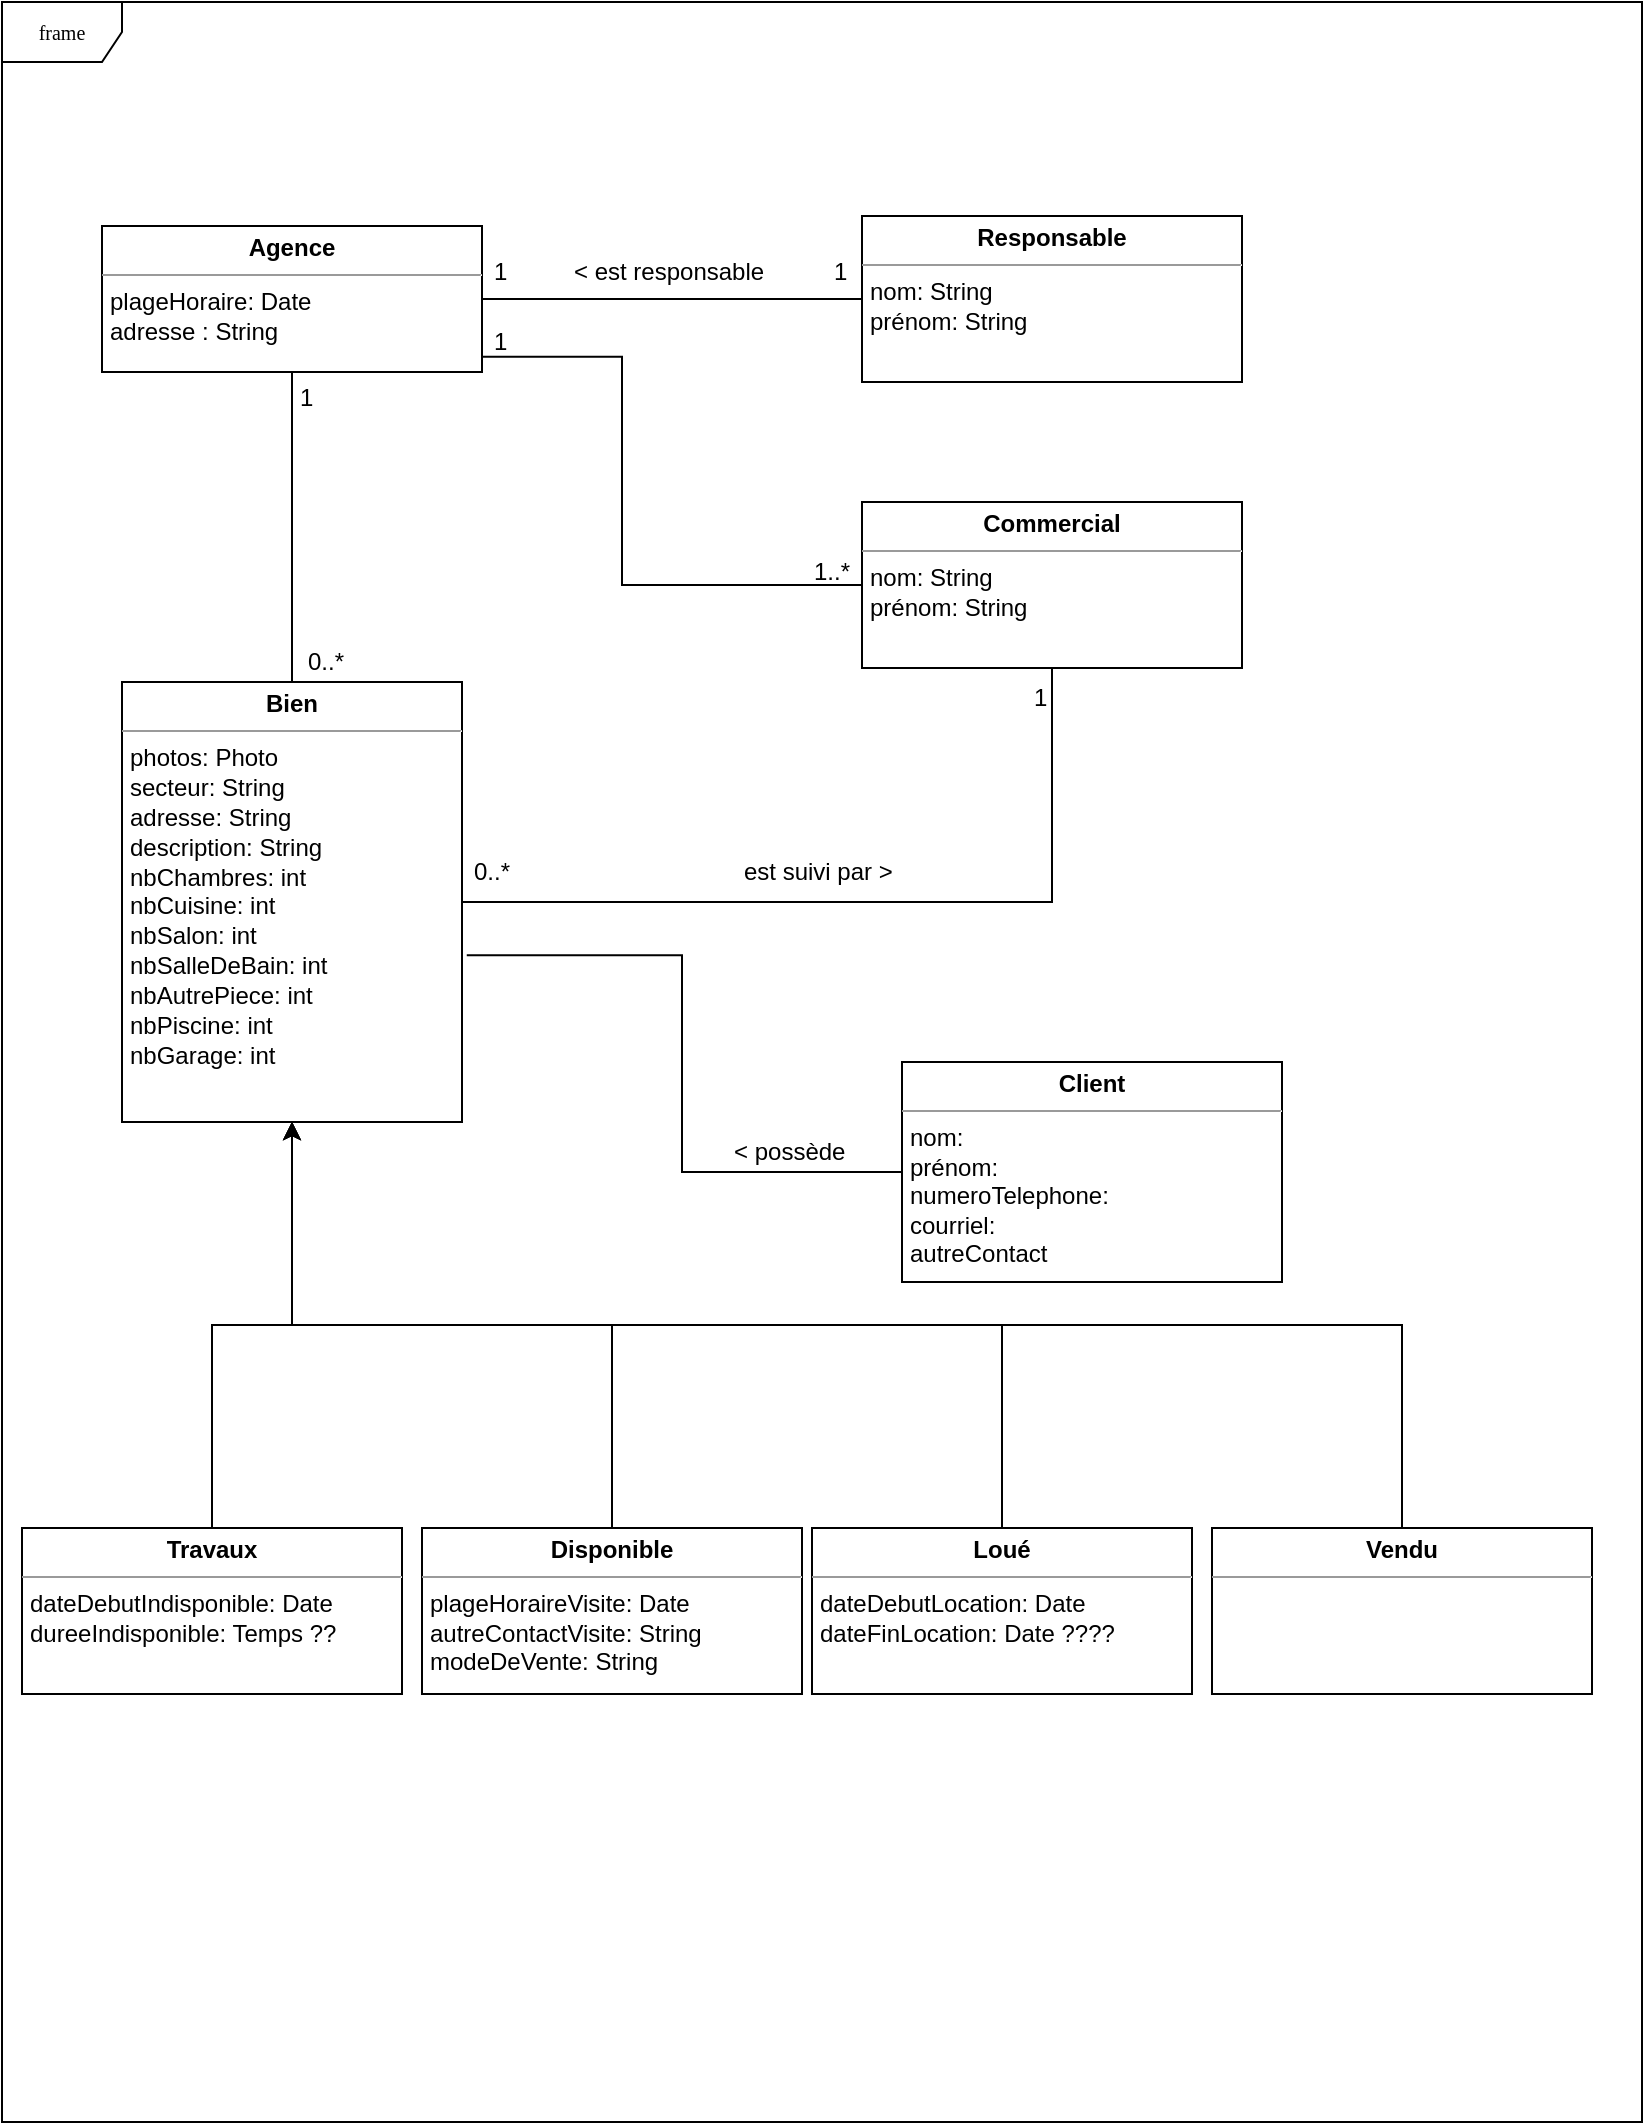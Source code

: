 <mxfile version="24.7.17">
  <diagram name="Page-1" id="c4acf3e9-155e-7222-9cf6-157b1a14988f">
    <mxGraphModel dx="1050" dy="557" grid="1" gridSize="10" guides="1" tooltips="1" connect="1" arrows="1" fold="1" page="1" pageScale="1" pageWidth="850" pageHeight="1100" background="none" math="0" shadow="0">
      <root>
        <mxCell id="0" />
        <mxCell id="1" parent="0" />
        <mxCell id="17acba5748e5396b-1" value="frame" style="shape=umlFrame;whiteSpace=wrap;html=1;rounded=0;shadow=0;comic=0;labelBackgroundColor=none;strokeWidth=1;fontFamily=Verdana;fontSize=10;align=center;" parent="1" vertex="1">
          <mxGeometry x="20" y="10" width="820" height="1060" as="geometry" />
        </mxCell>
        <mxCell id="36yHzRBE7xyR8ITZILOC-4" value="" style="edgeStyle=orthogonalEdgeStyle;rounded=0;orthogonalLoop=1;jettySize=auto;html=1;endArrow=none;endFill=0;" parent="1" source="5d2195bd80daf111-18" target="QLs4bDlrNBogPiUKGvAm-2" edge="1">
          <mxGeometry relative="1" as="geometry">
            <mxPoint x="375" y="158.5" as="targetPoint" />
          </mxGeometry>
        </mxCell>
        <mxCell id="upiZ7lDlSWILCKc5eh0O-27" style="edgeStyle=orthogonalEdgeStyle;rounded=0;orthogonalLoop=1;jettySize=auto;html=1;exitX=0.5;exitY=1;exitDx=0;exitDy=0;entryX=0.5;entryY=0;entryDx=0;entryDy=0;endArrow=none;endFill=0;" edge="1" parent="1" source="5d2195bd80daf111-18" target="QLs4bDlrNBogPiUKGvAm-3">
          <mxGeometry relative="1" as="geometry" />
        </mxCell>
        <mxCell id="5d2195bd80daf111-18" value="&lt;p style=&quot;margin:0px;margin-top:4px;text-align:center;&quot;&gt;&lt;b&gt;Agence&lt;/b&gt;&lt;/p&gt;&lt;hr size=&quot;1&quot;&gt;&lt;p style=&quot;margin:0px;margin-left:4px;&quot;&gt;plageHoraire: Date&lt;/p&gt;&lt;p style=&quot;margin:0px;margin-left:4px;&quot;&gt;adresse : String&lt;br&gt;&lt;/p&gt;&lt;p style=&quot;margin:0px;margin-left:4px;&quot;&gt;&lt;br&gt;&lt;/p&gt;" style="verticalAlign=top;align=left;overflow=fill;fontSize=12;fontFamily=Helvetica;html=1;rounded=0;shadow=0;comic=0;labelBackgroundColor=none;strokeWidth=1" parent="1" vertex="1">
          <mxGeometry x="70" y="122" width="190" height="73" as="geometry" />
        </mxCell>
        <mxCell id="upiZ7lDlSWILCKc5eh0O-1" style="edgeStyle=orthogonalEdgeStyle;rounded=0;orthogonalLoop=1;jettySize=auto;html=1;exitX=0.5;exitY=1;exitDx=0;exitDy=0;entryX=1;entryY=0.5;entryDx=0;entryDy=0;endArrow=none;endFill=0;" edge="1" parent="1" source="QLs4bDlrNBogPiUKGvAm-1" target="QLs4bDlrNBogPiUKGvAm-3">
          <mxGeometry relative="1" as="geometry" />
        </mxCell>
        <mxCell id="upiZ7lDlSWILCKc5eh0O-23" style="edgeStyle=orthogonalEdgeStyle;rounded=0;orthogonalLoop=1;jettySize=auto;html=1;exitX=0;exitY=0.5;exitDx=0;exitDy=0;entryX=1.002;entryY=0.896;entryDx=0;entryDy=0;endArrow=none;endFill=0;entryPerimeter=0;" edge="1" parent="1" source="QLs4bDlrNBogPiUKGvAm-1" target="5d2195bd80daf111-18">
          <mxGeometry relative="1" as="geometry">
            <Array as="points">
              <mxPoint x="330" y="302" />
              <mxPoint x="330" y="187" />
            </Array>
          </mxGeometry>
        </mxCell>
        <mxCell id="QLs4bDlrNBogPiUKGvAm-1" value="&lt;p style=&quot;margin:0px;margin-top:4px;text-align:center;&quot;&gt;&lt;b&gt;Commercial&lt;/b&gt;&lt;/p&gt;&lt;hr size=&quot;1&quot;&gt;&lt;p style=&quot;margin:0px;margin-left:4px;&quot;&gt;nom: String&lt;br&gt;&lt;/p&gt;&lt;p style=&quot;margin:0px;margin-left:4px;&quot;&gt;prénom: String&lt;/p&gt;&lt;p style=&quot;margin:0px;margin-left:4px;&quot;&gt;&lt;br&gt;&lt;/p&gt;&lt;p style=&quot;margin:0px;margin-left:4px;&quot;&gt;&lt;br&gt;&lt;/p&gt;" style="verticalAlign=top;align=left;overflow=fill;fontSize=12;fontFamily=Helvetica;html=1;rounded=0;shadow=0;comic=0;labelBackgroundColor=none;strokeWidth=1" parent="1" vertex="1">
          <mxGeometry x="450" y="260" width="190" height="83" as="geometry" />
        </mxCell>
        <mxCell id="QLs4bDlrNBogPiUKGvAm-2" value="&lt;p style=&quot;margin:0px;margin-top:4px;text-align:center;&quot;&gt;&lt;b&gt;Responsable&lt;/b&gt;&lt;/p&gt;&lt;hr size=&quot;1&quot;&gt;&lt;p style=&quot;margin:0px;margin-left:4px;&quot;&gt;nom: String&lt;br&gt;&lt;/p&gt;&lt;p style=&quot;margin:0px;margin-left:4px;&quot;&gt;prénom: String&lt;/p&gt;&lt;p style=&quot;margin:0px;margin-left:4px;&quot;&gt;&lt;br&gt;&lt;/p&gt;&lt;p style=&quot;margin:0px;margin-left:4px;&quot;&gt;&lt;br&gt;&lt;/p&gt;" style="verticalAlign=top;align=left;overflow=fill;fontSize=12;fontFamily=Helvetica;html=1;rounded=0;shadow=0;comic=0;labelBackgroundColor=none;strokeWidth=1" parent="1" vertex="1">
          <mxGeometry x="450" y="117" width="190" height="83" as="geometry" />
        </mxCell>
        <mxCell id="QLs4bDlrNBogPiUKGvAm-3" value="&lt;p style=&quot;margin:0px;margin-top:4px;text-align:center;&quot;&gt;&lt;b&gt;Bien&lt;/b&gt;&lt;/p&gt;&lt;hr size=&quot;1&quot;&gt;&lt;p style=&quot;margin:0px;margin-left:4px;&quot;&gt;&lt;span style=&quot;background-color: initial;&quot;&gt;photos: Photo&lt;/span&gt;&lt;/p&gt;&lt;p style=&quot;margin:0px;margin-left:4px;&quot;&gt;&lt;span style=&quot;line-height: 116%;&quot;&gt;&lt;font style=&quot;font-size: 12px;&quot;&gt;secteur: String&lt;br&gt;adresse: String&lt;/font&gt;&lt;/span&gt;&lt;/p&gt;&lt;p style=&quot;margin:0px;margin-left:4px;&quot;&gt;&lt;span style=&quot;line-height: 116%;&quot;&gt;&lt;font style=&quot;font-size: 12px;&quot;&gt;description: String&lt;/font&gt;&lt;/span&gt;&lt;/p&gt;&lt;p style=&quot;margin:0px;margin-left:4px;&quot;&gt;&lt;span style=&quot;line-height: 116%;&quot;&gt;&lt;font style=&quot;font-size: 12px;&quot;&gt;nbChambres: int&lt;/font&gt;&lt;/span&gt;&lt;/p&gt;&lt;p style=&quot;margin:0px;margin-left:4px;&quot;&gt;&lt;span style=&quot;line-height: 116%;&quot;&gt;&lt;font style=&quot;font-size: 12px;&quot;&gt;nbCuisine: int&lt;/font&gt;&lt;/span&gt;&lt;/p&gt;&lt;p style=&quot;margin:0px;margin-left:4px;&quot;&gt;&lt;span style=&quot;line-height: 116%;&quot;&gt;&lt;font style=&quot;font-size: 12px;&quot;&gt;nbSalon: int&amp;nbsp;&lt;/font&gt;&lt;/span&gt;&lt;/p&gt;&lt;p style=&quot;margin:0px;margin-left:4px;&quot;&gt;&lt;font style=&quot;font-size: 12px;&quot;&gt;&lt;span style=&quot;line-height: 116%;&quot;&gt;nbSalleDeBain: int&amp;nbsp;&lt;/span&gt;&lt;/font&gt;&lt;/p&gt;&lt;p style=&quot;margin:0px;margin-left:4px;&quot;&gt;&lt;font style=&quot;font-size: 12px;&quot;&gt;&lt;span style=&quot;line-height: 116%;&quot;&gt;nbAutrePiece: int&lt;/span&gt;&lt;/font&gt;&lt;/p&gt;&lt;p style=&quot;margin:0px;margin-left:4px;&quot;&gt;&lt;font style=&quot;font-size: 12px;&quot;&gt;&lt;span style=&quot;line-height: 116%;&quot;&gt;nbPiscine: int&lt;/span&gt;&lt;/font&gt;&lt;/p&gt;&lt;p style=&quot;margin:0px;margin-left:4px;&quot;&gt;&lt;font style=&quot;font-size: 12px;&quot;&gt;&lt;span style=&quot;line-height: 116%;&quot;&gt;nbGarage: int&lt;/span&gt;&lt;/font&gt;&lt;/p&gt;" style="verticalAlign=top;align=left;overflow=fill;fontSize=12;fontFamily=Helvetica;html=1;rounded=0;shadow=0;comic=0;labelBackgroundColor=none;strokeWidth=1" parent="1" vertex="1">
          <mxGeometry x="80" y="350" width="170" height="220" as="geometry" />
        </mxCell>
        <mxCell id="upiZ7lDlSWILCKc5eh0O-3" style="edgeStyle=orthogonalEdgeStyle;rounded=0;orthogonalLoop=1;jettySize=auto;html=1;exitX=0;exitY=0.5;exitDx=0;exitDy=0;entryX=1.014;entryY=0.621;entryDx=0;entryDy=0;entryPerimeter=0;endArrow=none;endFill=0;" edge="1" parent="1" source="QLs4bDlrNBogPiUKGvAm-4" target="QLs4bDlrNBogPiUKGvAm-3">
          <mxGeometry relative="1" as="geometry">
            <Array as="points" />
          </mxGeometry>
        </mxCell>
        <mxCell id="QLs4bDlrNBogPiUKGvAm-4" value="&lt;p style=&quot;margin:0px;margin-top:4px;text-align:center;&quot;&gt;&lt;b&gt;Client&lt;/b&gt;&lt;/p&gt;&lt;hr size=&quot;1&quot;&gt;&lt;p style=&quot;margin:0px;margin-left:4px;&quot;&gt;nom:&lt;/p&gt;&lt;p style=&quot;margin:0px;margin-left:4px;&quot;&gt;prénom:&lt;/p&gt;&lt;p style=&quot;margin:0px;margin-left:4px;&quot;&gt;numeroTelephone:&lt;/p&gt;&lt;p style=&quot;margin:0px;margin-left:4px;&quot;&gt;courriel:&lt;/p&gt;&lt;p style=&quot;margin:0px;margin-left:4px;&quot;&gt;autreContact&lt;/p&gt;&lt;p style=&quot;margin:0px;margin-left:4px;&quot;&gt;&lt;br&gt;&lt;/p&gt;&lt;p style=&quot;margin:0px;margin-left:4px;&quot;&gt;&lt;br&gt;&lt;/p&gt;" style="verticalAlign=top;align=left;overflow=fill;fontSize=12;fontFamily=Helvetica;html=1;rounded=0;shadow=0;comic=0;labelBackgroundColor=none;strokeWidth=1" parent="1" vertex="1">
          <mxGeometry x="470" y="540" width="190" height="110" as="geometry" />
        </mxCell>
        <mxCell id="upiZ7lDlSWILCKc5eh0O-13" style="edgeStyle=orthogonalEdgeStyle;rounded=0;orthogonalLoop=1;jettySize=auto;html=1;exitX=0.5;exitY=0;exitDx=0;exitDy=0;entryX=0.5;entryY=1;entryDx=0;entryDy=0;" edge="1" parent="1" source="qI7W6hBKzjmsRG0gNopY-8" target="QLs4bDlrNBogPiUKGvAm-3">
          <mxGeometry relative="1" as="geometry" />
        </mxCell>
        <mxCell id="qI7W6hBKzjmsRG0gNopY-8" value="&lt;p style=&quot;margin:0px;margin-top:4px;text-align:center;&quot;&gt;&lt;b&gt;Disponible&lt;/b&gt;&lt;br&gt;&lt;/p&gt;&lt;hr size=&quot;1&quot;&gt;&lt;p style=&quot;margin:0px;margin-left:4px;&quot;&gt;&lt;span style=&quot;background-color: initial;&quot;&gt;plageHoraireVisite: Date&lt;/span&gt;&lt;br&gt;&lt;/p&gt;&lt;p style=&quot;margin:0px;margin-left:4px;&quot;&gt;&lt;span style=&quot;background-color: initial;&quot;&gt;autreContactVisite: String&lt;/span&gt;&lt;/p&gt;&lt;p style=&quot;margin:0px;margin-left:4px;&quot;&gt;&lt;span style=&quot;background-color: initial;&quot;&gt;modeDeVente: String&lt;/span&gt;&lt;/p&gt;&lt;p style=&quot;margin:0px;margin-left:4px;&quot;&gt;&lt;br&gt;&lt;/p&gt;&lt;p style=&quot;margin:0px;margin-left:4px;&quot;&gt;&lt;br&gt;&lt;/p&gt;" style="verticalAlign=top;align=left;overflow=fill;fontSize=12;fontFamily=Helvetica;html=1;rounded=0;shadow=0;comic=0;labelBackgroundColor=none;strokeWidth=1" parent="1" vertex="1">
          <mxGeometry x="230" y="773" width="190" height="83" as="geometry" />
        </mxCell>
        <mxCell id="upiZ7lDlSWILCKc5eh0O-11" style="edgeStyle=orthogonalEdgeStyle;rounded=0;orthogonalLoop=1;jettySize=auto;html=1;exitX=0.5;exitY=0;exitDx=0;exitDy=0;" edge="1" parent="1" source="qI7W6hBKzjmsRG0gNopY-9" target="QLs4bDlrNBogPiUKGvAm-3">
          <mxGeometry relative="1" as="geometry" />
        </mxCell>
        <mxCell id="qI7W6hBKzjmsRG0gNopY-9" value="&lt;p style=&quot;margin:0px;margin-top:4px;text-align:center;&quot;&gt;&lt;b&gt;Travaux&lt;/b&gt;&lt;br&gt;&lt;/p&gt;&lt;hr size=&quot;1&quot;&gt;&lt;p style=&quot;margin:0px;margin-left:4px;&quot;&gt;dateDebutIndisponible: Date&lt;/p&gt;&lt;p style=&quot;margin:0px;margin-left:4px;&quot;&gt;dureeIndisponible: Temps ??&lt;/p&gt;&lt;p style=&quot;margin:0px;margin-left:4px;&quot;&gt;&lt;br&gt;&lt;/p&gt;&lt;p style=&quot;margin:0px;margin-left:4px;&quot;&gt;&lt;br&gt;&lt;/p&gt;" style="verticalAlign=top;align=left;overflow=fill;fontSize=12;fontFamily=Helvetica;html=1;rounded=0;shadow=0;comic=0;labelBackgroundColor=none;strokeWidth=1" parent="1" vertex="1">
          <mxGeometry x="30" y="773" width="190" height="83" as="geometry" />
        </mxCell>
        <mxCell id="upiZ7lDlSWILCKc5eh0O-2" value="est suivi par &amp;gt;" style="text;strokeColor=none;fillColor=none;align=left;verticalAlign=middle;spacingLeft=4;spacingRight=4;overflow=hidden;points=[[0,0.5],[1,0.5]];portConstraint=eastwest;rotatable=0;whiteSpace=wrap;html=1;" vertex="1" parent="1">
          <mxGeometry x="385" y="430" width="95" height="30" as="geometry" />
        </mxCell>
        <mxCell id="upiZ7lDlSWILCKc5eh0O-4" value="&amp;lt; possède" style="text;strokeColor=none;fillColor=none;align=left;verticalAlign=middle;spacingLeft=4;spacingRight=4;overflow=hidden;points=[[0,0.5],[1,0.5]];portConstraint=eastwest;rotatable=0;whiteSpace=wrap;html=1;" vertex="1" parent="1">
          <mxGeometry x="380" y="570" width="80" height="30" as="geometry" />
        </mxCell>
        <mxCell id="upiZ7lDlSWILCKc5eh0O-15" style="edgeStyle=orthogonalEdgeStyle;rounded=0;orthogonalLoop=1;jettySize=auto;html=1;exitX=0.5;exitY=0;exitDx=0;exitDy=0;" edge="1" parent="1" source="upiZ7lDlSWILCKc5eh0O-9" target="QLs4bDlrNBogPiUKGvAm-3">
          <mxGeometry relative="1" as="geometry" />
        </mxCell>
        <mxCell id="upiZ7lDlSWILCKc5eh0O-9" value="&lt;p style=&quot;margin:0px;margin-top:4px;text-align:center;&quot;&gt;&lt;b&gt;Vendu&lt;/b&gt;&lt;br&gt;&lt;/p&gt;&lt;hr size=&quot;1&quot;&gt;&lt;p style=&quot;margin:0px;margin-left:4px;&quot;&gt;&lt;br&gt;&lt;/p&gt;&lt;p style=&quot;margin:0px;margin-left:4px;&quot;&gt;&lt;br&gt;&lt;/p&gt;&lt;p style=&quot;margin:0px;margin-left:4px;&quot;&gt;&lt;br&gt;&lt;/p&gt;" style="verticalAlign=top;align=left;overflow=fill;fontSize=12;fontFamily=Helvetica;html=1;rounded=0;shadow=0;comic=0;labelBackgroundColor=none;strokeWidth=1" vertex="1" parent="1">
          <mxGeometry x="625" y="773" width="190" height="83" as="geometry" />
        </mxCell>
        <mxCell id="upiZ7lDlSWILCKc5eh0O-14" style="edgeStyle=orthogonalEdgeStyle;rounded=0;orthogonalLoop=1;jettySize=auto;html=1;exitX=0.5;exitY=0;exitDx=0;exitDy=0;" edge="1" parent="1" source="upiZ7lDlSWILCKc5eh0O-10" target="QLs4bDlrNBogPiUKGvAm-3">
          <mxGeometry relative="1" as="geometry" />
        </mxCell>
        <mxCell id="upiZ7lDlSWILCKc5eh0O-10" value="&lt;p style=&quot;margin:0px;margin-top:4px;text-align:center;&quot;&gt;&lt;b&gt;Loué&lt;/b&gt;&lt;/p&gt;&lt;hr size=&quot;1&quot;&gt;&lt;p style=&quot;margin:0px;margin-left:4px;&quot;&gt;dateDebutLocation: Date&lt;/p&gt;&lt;p style=&quot;margin:0px;margin-left:4px;&quot;&gt;dateFinLocation: Date ????&lt;/p&gt;&lt;p style=&quot;margin:0px;margin-left:4px;&quot;&gt;&lt;br&gt;&lt;/p&gt;&lt;p style=&quot;margin:0px;margin-left:4px;&quot;&gt;&lt;br&gt;&lt;/p&gt;" style="verticalAlign=top;align=left;overflow=fill;fontSize=12;fontFamily=Helvetica;html=1;rounded=0;shadow=0;comic=0;labelBackgroundColor=none;strokeWidth=1" vertex="1" parent="1">
          <mxGeometry x="425" y="773" width="190" height="83" as="geometry" />
        </mxCell>
        <mxCell id="upiZ7lDlSWILCKc5eh0O-16" value="1" style="text;strokeColor=none;fillColor=none;align=left;verticalAlign=middle;spacingLeft=4;spacingRight=4;overflow=hidden;points=[[0,0.5],[1,0.5]];portConstraint=eastwest;rotatable=0;whiteSpace=wrap;html=1;" vertex="1" parent="1">
          <mxGeometry x="430" y="130" width="20" height="30" as="geometry" />
        </mxCell>
        <mxCell id="upiZ7lDlSWILCKc5eh0O-17" value="1" style="text;strokeColor=none;fillColor=none;align=left;verticalAlign=middle;spacingLeft=4;spacingRight=4;overflow=hidden;points=[[0,0.5],[1,0.5]];portConstraint=eastwest;rotatable=0;whiteSpace=wrap;html=1;" vertex="1" parent="1">
          <mxGeometry x="260" y="130" width="20" height="30" as="geometry" />
        </mxCell>
        <mxCell id="upiZ7lDlSWILCKc5eh0O-18" value="&amp;lt; est responsable" style="text;strokeColor=none;fillColor=none;align=left;verticalAlign=middle;spacingLeft=4;spacingRight=4;overflow=hidden;points=[[0,0.5],[1,0.5]];portConstraint=eastwest;rotatable=0;whiteSpace=wrap;html=1;" vertex="1" parent="1">
          <mxGeometry x="300" y="130" width="110" height="30" as="geometry" />
        </mxCell>
        <mxCell id="upiZ7lDlSWILCKc5eh0O-21" value="1..*" style="text;strokeColor=none;fillColor=none;align=left;verticalAlign=middle;spacingLeft=4;spacingRight=4;overflow=hidden;points=[[0,0.5],[1,0.5]];portConstraint=eastwest;rotatable=0;whiteSpace=wrap;html=1;" vertex="1" parent="1">
          <mxGeometry x="420" y="280" width="35" height="30" as="geometry" />
        </mxCell>
        <mxCell id="upiZ7lDlSWILCKc5eh0O-26" value="1" style="text;strokeColor=none;fillColor=none;align=left;verticalAlign=middle;spacingLeft=4;spacingRight=4;overflow=hidden;points=[[0,0.5],[1,0.5]];portConstraint=eastwest;rotatable=0;whiteSpace=wrap;html=1;" vertex="1" parent="1">
          <mxGeometry x="260" y="165" width="35" height="30" as="geometry" />
        </mxCell>
        <mxCell id="upiZ7lDlSWILCKc5eh0O-29" value="1" style="text;strokeColor=none;fillColor=none;align=left;verticalAlign=middle;spacingLeft=4;spacingRight=4;overflow=hidden;points=[[0,0.5],[1,0.5]];portConstraint=eastwest;rotatable=0;whiteSpace=wrap;html=1;" vertex="1" parent="1">
          <mxGeometry x="163" y="193" width="20" height="30" as="geometry" />
        </mxCell>
        <mxCell id="upiZ7lDlSWILCKc5eh0O-30" value="0..*" style="text;strokeColor=none;fillColor=none;align=left;verticalAlign=middle;spacingLeft=4;spacingRight=4;overflow=hidden;points=[[0,0.5],[1,0.5]];portConstraint=eastwest;rotatable=0;whiteSpace=wrap;html=1;" vertex="1" parent="1">
          <mxGeometry x="167" y="325" width="35" height="30" as="geometry" />
        </mxCell>
        <mxCell id="upiZ7lDlSWILCKc5eh0O-32" value="1" style="text;strokeColor=none;fillColor=none;align=left;verticalAlign=middle;spacingLeft=4;spacingRight=4;overflow=hidden;points=[[0,0.5],[1,0.5]];portConstraint=eastwest;rotatable=0;whiteSpace=wrap;html=1;" vertex="1" parent="1">
          <mxGeometry x="530" y="343" width="20" height="30" as="geometry" />
        </mxCell>
        <mxCell id="upiZ7lDlSWILCKc5eh0O-33" value="0..*" style="text;strokeColor=none;fillColor=none;align=left;verticalAlign=middle;spacingLeft=4;spacingRight=4;overflow=hidden;points=[[0,0.5],[1,0.5]];portConstraint=eastwest;rotatable=0;whiteSpace=wrap;html=1;" vertex="1" parent="1">
          <mxGeometry x="250" y="430" width="35" height="30" as="geometry" />
        </mxCell>
      </root>
    </mxGraphModel>
  </diagram>
</mxfile>
